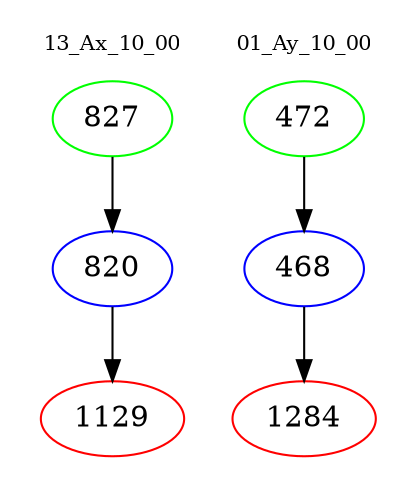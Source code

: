 digraph{
subgraph cluster_0 {
color = white
label = "13_Ax_10_00";
fontsize=10;
T0_827 [label="827", color="green"]
T0_827 -> T0_820 [color="black"]
T0_820 [label="820", color="blue"]
T0_820 -> T0_1129 [color="black"]
T0_1129 [label="1129", color="red"]
}
subgraph cluster_1 {
color = white
label = "01_Ay_10_00";
fontsize=10;
T1_472 [label="472", color="green"]
T1_472 -> T1_468 [color="black"]
T1_468 [label="468", color="blue"]
T1_468 -> T1_1284 [color="black"]
T1_1284 [label="1284", color="red"]
}
}
